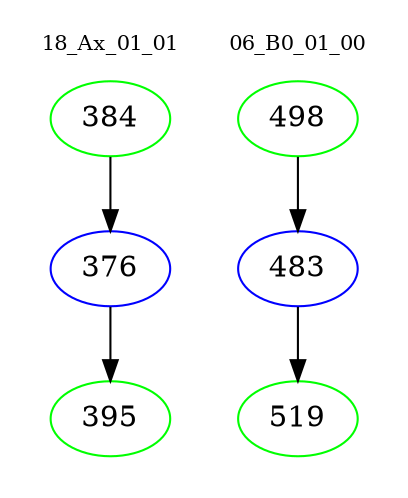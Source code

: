 digraph{
subgraph cluster_0 {
color = white
label = "18_Ax_01_01";
fontsize=10;
T0_384 [label="384", color="green"]
T0_384 -> T0_376 [color="black"]
T0_376 [label="376", color="blue"]
T0_376 -> T0_395 [color="black"]
T0_395 [label="395", color="green"]
}
subgraph cluster_1 {
color = white
label = "06_B0_01_00";
fontsize=10;
T1_498 [label="498", color="green"]
T1_498 -> T1_483 [color="black"]
T1_483 [label="483", color="blue"]
T1_483 -> T1_519 [color="black"]
T1_519 [label="519", color="green"]
}
}
